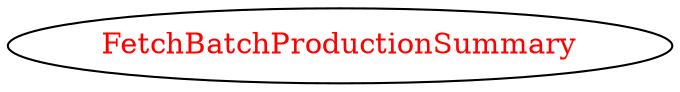 digraph dependencyGraph {
 concentrate=true;
 ranksep="2.0";
 rankdir="LR"; 
 splines="ortho";
"FetchBatchProductionSummary" [fontcolor="red"];
}
